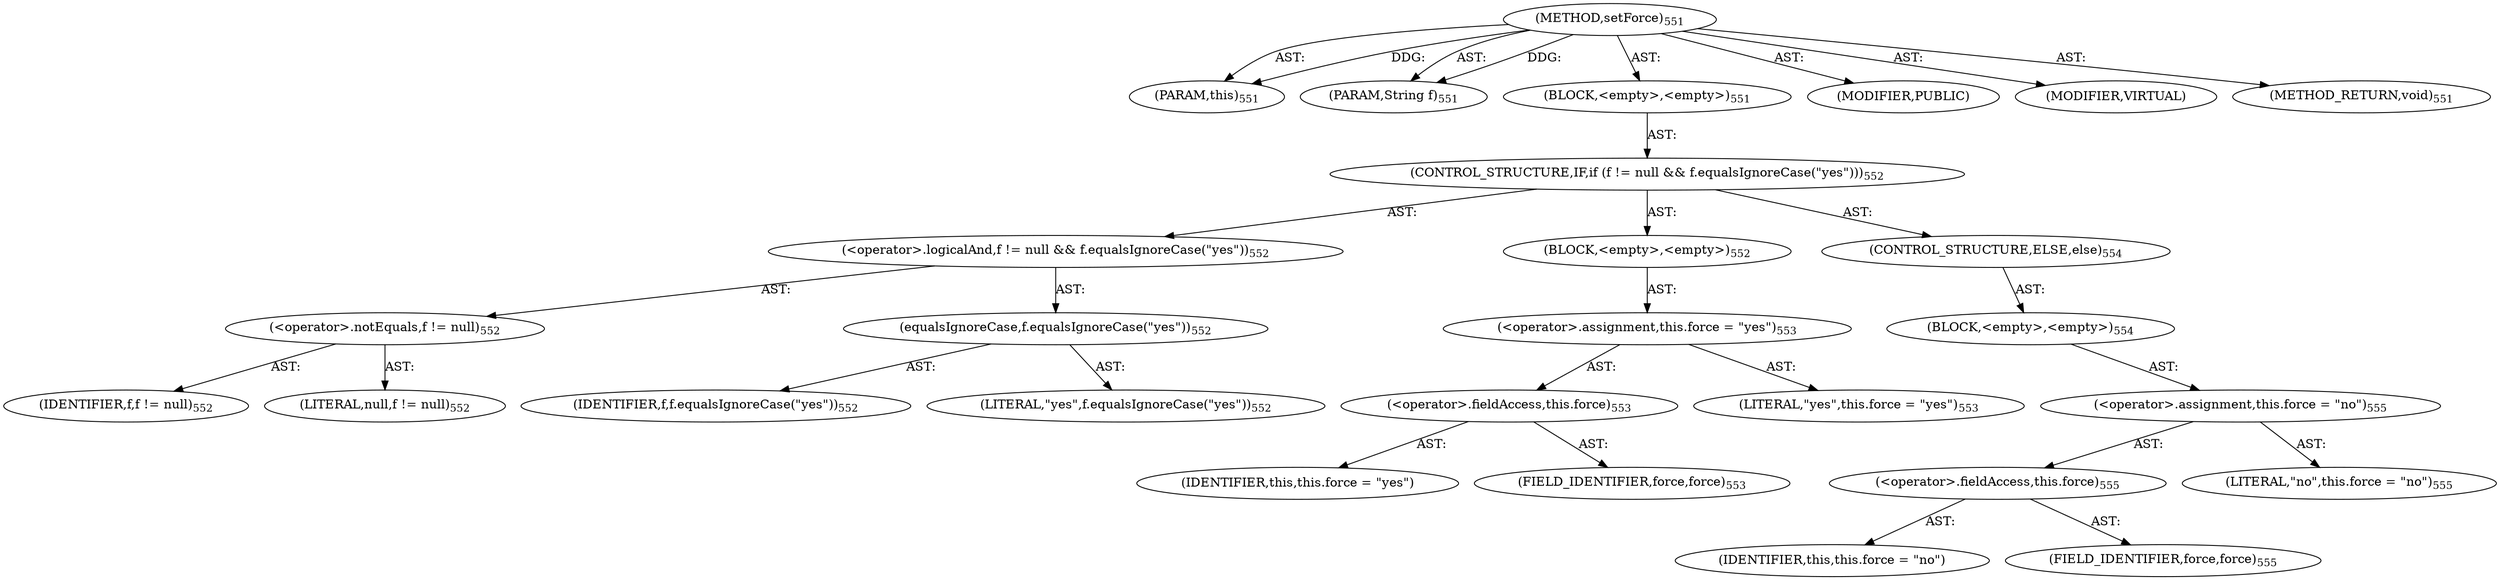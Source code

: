 digraph "setForce" {  
"111669149715" [label = <(METHOD,setForce)<SUB>551</SUB>> ]
"115964117024" [label = <(PARAM,this)<SUB>551</SUB>> ]
"115964117025" [label = <(PARAM,String f)<SUB>551</SUB>> ]
"25769803861" [label = <(BLOCK,&lt;empty&gt;,&lt;empty&gt;)<SUB>551</SUB>> ]
"47244640307" [label = <(CONTROL_STRUCTURE,IF,if (f != null &amp;&amp; f.equalsIgnoreCase(&quot;yes&quot;)))<SUB>552</SUB>> ]
"30064771481" [label = <(&lt;operator&gt;.logicalAnd,f != null &amp;&amp; f.equalsIgnoreCase(&quot;yes&quot;))<SUB>552</SUB>> ]
"30064771482" [label = <(&lt;operator&gt;.notEquals,f != null)<SUB>552</SUB>> ]
"68719477047" [label = <(IDENTIFIER,f,f != null)<SUB>552</SUB>> ]
"90194313309" [label = <(LITERAL,null,f != null)<SUB>552</SUB>> ]
"30064771483" [label = <(equalsIgnoreCase,f.equalsIgnoreCase(&quot;yes&quot;))<SUB>552</SUB>> ]
"68719477048" [label = <(IDENTIFIER,f,f.equalsIgnoreCase(&quot;yes&quot;))<SUB>552</SUB>> ]
"90194313310" [label = <(LITERAL,&quot;yes&quot;,f.equalsIgnoreCase(&quot;yes&quot;))<SUB>552</SUB>> ]
"25769803862" [label = <(BLOCK,&lt;empty&gt;,&lt;empty&gt;)<SUB>552</SUB>> ]
"30064771484" [label = <(&lt;operator&gt;.assignment,this.force = &quot;yes&quot;)<SUB>553</SUB>> ]
"30064771485" [label = <(&lt;operator&gt;.fieldAccess,this.force)<SUB>553</SUB>> ]
"68719477049" [label = <(IDENTIFIER,this,this.force = &quot;yes&quot;)> ]
"55834574890" [label = <(FIELD_IDENTIFIER,force,force)<SUB>553</SUB>> ]
"90194313311" [label = <(LITERAL,&quot;yes&quot;,this.force = &quot;yes&quot;)<SUB>553</SUB>> ]
"47244640308" [label = <(CONTROL_STRUCTURE,ELSE,else)<SUB>554</SUB>> ]
"25769803863" [label = <(BLOCK,&lt;empty&gt;,&lt;empty&gt;)<SUB>554</SUB>> ]
"30064771486" [label = <(&lt;operator&gt;.assignment,this.force = &quot;no&quot;)<SUB>555</SUB>> ]
"30064771487" [label = <(&lt;operator&gt;.fieldAccess,this.force)<SUB>555</SUB>> ]
"68719477050" [label = <(IDENTIFIER,this,this.force = &quot;no&quot;)> ]
"55834574891" [label = <(FIELD_IDENTIFIER,force,force)<SUB>555</SUB>> ]
"90194313312" [label = <(LITERAL,&quot;no&quot;,this.force = &quot;no&quot;)<SUB>555</SUB>> ]
"133143986233" [label = <(MODIFIER,PUBLIC)> ]
"133143986234" [label = <(MODIFIER,VIRTUAL)> ]
"128849018899" [label = <(METHOD_RETURN,void)<SUB>551</SUB>> ]
  "111669149715" -> "115964117024"  [ label = "AST: "] 
  "111669149715" -> "115964117025"  [ label = "AST: "] 
  "111669149715" -> "25769803861"  [ label = "AST: "] 
  "111669149715" -> "133143986233"  [ label = "AST: "] 
  "111669149715" -> "133143986234"  [ label = "AST: "] 
  "111669149715" -> "128849018899"  [ label = "AST: "] 
  "25769803861" -> "47244640307"  [ label = "AST: "] 
  "47244640307" -> "30064771481"  [ label = "AST: "] 
  "47244640307" -> "25769803862"  [ label = "AST: "] 
  "47244640307" -> "47244640308"  [ label = "AST: "] 
  "30064771481" -> "30064771482"  [ label = "AST: "] 
  "30064771481" -> "30064771483"  [ label = "AST: "] 
  "30064771482" -> "68719477047"  [ label = "AST: "] 
  "30064771482" -> "90194313309"  [ label = "AST: "] 
  "30064771483" -> "68719477048"  [ label = "AST: "] 
  "30064771483" -> "90194313310"  [ label = "AST: "] 
  "25769803862" -> "30064771484"  [ label = "AST: "] 
  "30064771484" -> "30064771485"  [ label = "AST: "] 
  "30064771484" -> "90194313311"  [ label = "AST: "] 
  "30064771485" -> "68719477049"  [ label = "AST: "] 
  "30064771485" -> "55834574890"  [ label = "AST: "] 
  "47244640308" -> "25769803863"  [ label = "AST: "] 
  "25769803863" -> "30064771486"  [ label = "AST: "] 
  "30064771486" -> "30064771487"  [ label = "AST: "] 
  "30064771486" -> "90194313312"  [ label = "AST: "] 
  "30064771487" -> "68719477050"  [ label = "AST: "] 
  "30064771487" -> "55834574891"  [ label = "AST: "] 
  "111669149715" -> "115964117024"  [ label = "DDG: "] 
  "111669149715" -> "115964117025"  [ label = "DDG: "] 
}
